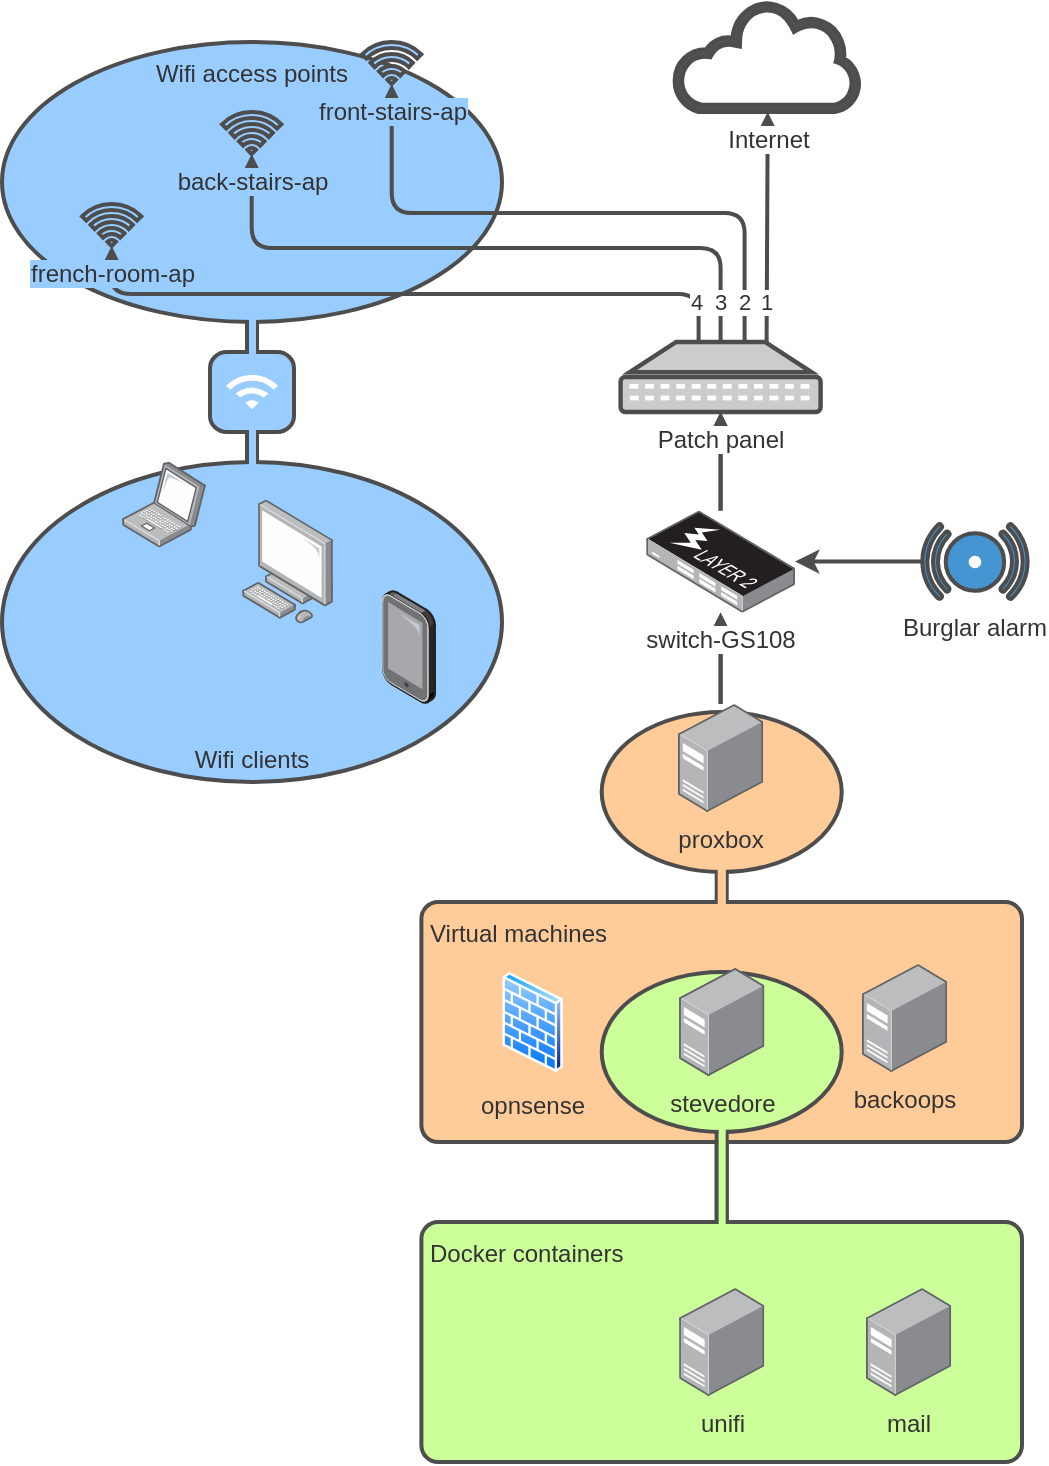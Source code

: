 <mxfile scale="1" border="20">
    <diagram id="A1W05tb5E-x1zZGbUSat" name="Page-1">
        <mxGraphModel dx="1236" dy="508" grid="0" gridSize="10" guides="1" tooltips="1" connect="1" arrows="1" fold="1" page="1" pageScale="1" pageWidth="827" pageHeight="1169" background="#ffffff" math="0" shadow="0">
            <root>
                <mxCell id="0"/>
                <mxCell id="1" parent="0"/>
                <mxCell id="70" value="" style="shape=link;endArrow=classic;html=1;shadow=0;labelBackgroundColor=#FFFFFF;strokeColor=#4D4D4D;strokeWidth=2;fontColor=#333333;sourcePerimeterSpacing=0;fillColor=#CCFF99;targetPerimeterSpacing=0;endSize=6;rounded=1;exitX=0.5;exitY=0;exitDx=0;exitDy=0;entryX=0.5;entryY=1;entryDx=0;entryDy=0;" edge="1" parent="1" source="44" target="48">
                    <mxGeometry width="50" height="50" relative="1" as="geometry">
                        <mxPoint x="164.7" y="211" as="sourcePoint"/>
                        <mxPoint x="164.7" y="196" as="targetPoint"/>
                    </mxGeometry>
                </mxCell>
                <mxCell id="63" value="" style="edgeStyle=none;shape=link;rounded=1;html=1;shadow=0;labelBackgroundColor=#FFFFFF;strokeColor=#4D4D4D;strokeWidth=2;fontColor=#333333;endArrow=none;endFill=0;endSize=6;sourcePerimeterSpacing=0;targetPerimeterSpacing=0;fillColor=#CCFF99;" edge="1" parent="1" source="27" target="34">
                    <mxGeometry relative="1" as="geometry"/>
                </mxCell>
                <mxCell id="27" value="Virtual machines" style="rounded=1;whiteSpace=wrap;html=1;labelPosition=center;verticalLabelPosition=middle;align=left;verticalAlign=top;arcSize=7;spacingTop=2;spacingLeft=2;fillColor=#FFCC99;fontColor=#333333;labelBackgroundColor=#FFCC99;strokeColor=#4D4D4D;strokeWidth=2;spacingBottom=2;spacingRight=2;points=[[0,0,0,0,0],[0,0.25,0,0,0],[0,0.5,0,0,0],[0,0.75,0,0,0],[0,1,0,0,0],[0.25,0,0,0,0],[0.25,1,0,0,0],[0.5,0,0,0,0],[0.5,0.04,0,0,0],[0.5,1,0,0,0],[0.75,0,0,0,0],[0.75,1,0,0,0],[1,0,0,0,0],[1,0.25,0,0,0],[1,0.5,0,0,0],[1,0.75,0,0,0],[1,1,0,0,0]];" vertex="1" parent="1">
                    <mxGeometry x="249.7" y="480" width="300.3" height="120" as="geometry"/>
                </mxCell>
                <mxCell id="57" value="" style="ellipse;whiteSpace=wrap;html=1;labelBackgroundColor=#99CCFF;strokeColor=#4D4D4D;strokeWidth=2;fontColor=#333333;fillColor=#CCFF99;points=[[0,0.5,0,0,0],[0.15,0.15,0,0,0],[0.15,0.85,0,0,0],[0.5,0,0,0,0],[0.5,0.96,0,0,0],[0.5,1,0,0,0],[0.85,0.15,0,0,0],[0.85,0.85,0,0,0],[1,0.5,0,0,0]];" vertex="1" parent="1">
                    <mxGeometry x="339.85" y="515" width="120" height="80" as="geometry"/>
                </mxCell>
                <mxCell id="56" value="" style="ellipse;whiteSpace=wrap;html=1;labelBackgroundColor=#99CCFF;strokeColor=#4D4D4D;strokeWidth=2;fontColor=#333333;fillColor=#FFCC99;points=[[0,0.5,0,0,0],[0.15,0.15,0,0,0],[0.15,0.85,0,0,0],[0.5,0,0,0,0],[0.5,0.96,0,0,0],[0.5,1,0,0,0],[0.85,0.15,0,0,0],[0.85,0.85,0,0,0],[1,0.5,0,0,0]];" vertex="1" parent="1">
                    <mxGeometry x="339.85" y="385" width="120" height="80" as="geometry"/>
                </mxCell>
                <mxCell id="48" value="Wifi access points" style="ellipse;whiteSpace=wrap;html=1;labelBackgroundColor=#99CCFF;strokeColor=#4D4D4D;fontColor=#333333;fillColor=#99CCFF;strokeWidth=2;align=center;verticalAlign=top;spacingTop=2;spacingLeft=2;spacingRight=2;spacingBottom=2;points=[[0,0.5,0,0,0],[0.15,0.15,0,0,0],[0.15,0.85,0,0,0],[0.5,0,0,0,0],[0.5,0.96,0,0,0],[0.5,1,0,0,0],[0.85,0.15,0,0,0],[0.85,0.85,0,0,0],[1,0.5,0,0,0]];" vertex="1" parent="1">
                    <mxGeometry x="40" y="50" width="250" height="140" as="geometry"/>
                </mxCell>
                <mxCell id="44" value="Wifi clients" style="ellipse;whiteSpace=wrap;html=1;labelBackgroundColor=#99CCFF;strokeColor=#4D4D4D;fontColor=#333333;fillColor=#99CCFF;strokeWidth=2;verticalAlign=bottom;spacingTop=2;spacingLeft=2;spacingBottom=2;spacingRight=2;points=[[0,0.5,0,0,0],[0.15,0.14,0,0,0],[0.15,0.86,0,0,0],[0.5,0,0,0,0],[0.5,0.04,0,0,0],[0.5,1,0,0,0],[0.85,0.14,0,0,0],[0.85,0.86,0,0,0],[1,0.5,0,0,0]];" vertex="1" parent="1">
                    <mxGeometry x="40" y="260" width="250" height="160" as="geometry"/>
                </mxCell>
                <mxCell id="15" value="1" style="edgeStyle=none;html=1;exitX=0.73;exitY=0;exitDx=0;exitDy=0;exitPerimeter=0;labelBackgroundColor=#FFFFFF;fontColor=#333333;strokeColor=#4D4D4D;strokeWidth=2;" parent="1" source="3" target="2" edge="1">
                    <mxGeometry x="-0.652" relative="1" as="geometry">
                        <mxPoint as="offset"/>
                    </mxGeometry>
                </mxCell>
                <mxCell id="16" value="2" style="edgeStyle=orthogonalEdgeStyle;html=1;exitX=0.62;exitY=0;exitDx=0;exitDy=0;exitPerimeter=0;labelBackgroundColor=#FFFFFF;strokeColor=#4D4D4D;fontColor=#333333;strokeWidth=2;" parent="1" source="3" target="6" edge="1">
                    <mxGeometry x="-0.87" relative="1" as="geometry">
                        <mxPoint as="offset"/>
                    </mxGeometry>
                </mxCell>
                <mxCell id="17" value="3" style="edgeStyle=orthogonalEdgeStyle;html=1;exitX=0.5;exitY=0;exitDx=0;exitDy=0;exitPerimeter=0;labelBackgroundColor=#FFFFFF;strokeColor=#4D4D4D;fontColor=#333333;strokeWidth=2;" parent="1" source="3" target="5" edge="1">
                    <mxGeometry x="-0.879" relative="1" as="geometry">
                        <mxPoint as="offset"/>
                    </mxGeometry>
                </mxCell>
                <mxCell id="18" value="4" style="edgeStyle=orthogonalEdgeStyle;html=1;exitX=0.39;exitY=0;exitDx=0;exitDy=0;exitPerimeter=0;labelBackgroundColor=#FFFFFF;strokeColor=#4D4D4D;fontColor=#333333;strokeWidth=2;" parent="1" source="3" target="4" edge="1">
                    <mxGeometry x="-0.884" y="1" relative="1" as="geometry">
                        <mxPoint as="offset"/>
                    </mxGeometry>
                </mxCell>
                <mxCell id="4" value="french-room-ap" style="html=1;verticalLabelPosition=bottom;align=center;labelBackgroundColor=#99CCFF;verticalAlign=top;strokeWidth=2;strokeColor=#4D4D4D;shadow=0;dashed=0;shape=mxgraph.ios7.icons.wifi;pointerEvents=1;fontColor=#333333;fillColor=#99CCFF;" parent="1" vertex="1">
                    <mxGeometry x="80" y="131" width="29.7" height="21" as="geometry"/>
                </mxCell>
                <mxCell id="5" value="back-stairs-ap" style="html=1;verticalLabelPosition=bottom;align=center;labelBackgroundColor=#99CCFF;verticalAlign=top;strokeWidth=2;strokeColor=#4D4D4D;shadow=0;dashed=0;shape=mxgraph.ios7.icons.wifi;pointerEvents=1;fontColor=#333333;fillColor=#99CCFF;" parent="1" vertex="1">
                    <mxGeometry x="150" y="85" width="29.7" height="21" as="geometry"/>
                </mxCell>
                <mxCell id="6" value="front-stairs-ap" style="html=1;verticalLabelPosition=bottom;align=center;labelBackgroundColor=#99CCFF;verticalAlign=top;strokeWidth=2;strokeColor=#4D4D4D;shadow=0;dashed=0;shape=mxgraph.ios7.icons.wifi;pointerEvents=1;fontColor=#333333;fillColor=#99CCFF;" parent="1" vertex="1">
                    <mxGeometry x="220" y="50" width="29.7" height="21" as="geometry"/>
                </mxCell>
                <mxCell id="28" value="" style="edgeStyle=none;html=1;labelBackgroundColor=#FFFFFF;fontColor=#333333;strokeColor=#4D4D4D;strokeWidth=2;" edge="1" parent="1" source="20" target="3">
                    <mxGeometry relative="1" as="geometry"/>
                </mxCell>
                <mxCell id="29" style="edgeStyle=none;html=1;entryX=0.5;entryY=1;entryDx=0;entryDy=0;entryPerimeter=0;labelBackgroundColor=#FFFFFF;fontColor=#333333;strokeColor=#4D4D4D;strokeWidth=2;" edge="1" parent="1" source="20" target="3">
                    <mxGeometry relative="1" as="geometry"/>
                </mxCell>
                <mxCell id="2" value="Internet" style="sketch=0;pointerEvents=1;shadow=0;dashed=0;html=1;strokeColor=#4D4D4D;fillColor=#505050;labelPosition=center;verticalLabelPosition=bottom;outlineConnect=0;verticalAlign=top;align=center;shape=mxgraph.office.clouds.cloud;labelBackgroundColor=#FFFFFF;fontColor=#333333;strokeWidth=2;" parent="1" vertex="1">
                    <mxGeometry x="376" y="30" width="94" height="55" as="geometry"/>
                </mxCell>
                <mxCell id="30" style="edgeStyle=none;html=1;labelBackgroundColor=#FFFFFF;fontColor=#333333;strokeColor=#4D4D4D;strokeWidth=2;" edge="1" parent="1" source="22" target="20">
                    <mxGeometry relative="1" as="geometry"/>
                </mxCell>
                <mxCell id="38" style="edgeStyle=none;html=1;labelBackgroundColor=#FFFFFF;fontColor=#333333;strokeColor=#4D4D4D;strokeWidth=2;" edge="1" parent="1" source="22" target="20">
                    <mxGeometry relative="1" as="geometry"/>
                </mxCell>
                <mxCell id="40" style="edgeStyle=none;html=1;labelBackgroundColor=#FFFFFF;fontColor=#333333;strokeColor=#4D4D4D;strokeWidth=2;" edge="1" parent="1" source="31" target="20">
                    <mxGeometry relative="1" as="geometry"/>
                </mxCell>
                <mxCell id="33" value="Docker containers" style="rounded=1;whiteSpace=wrap;html=1;labelPosition=center;verticalLabelPosition=middle;align=left;verticalAlign=top;arcSize=7;spacingTop=2;spacingLeft=2;fillColor=#CCFF99;fontColor=#333333;labelBackgroundColor=#CCFF99;strokeColor=#4D4D4D;strokeWidth=2;spacingBottom=2;spacingRight=2;points=[[0,0,0,0,0],[0,0.25,0,0,0],[0,0.5,0,0,0],[0,0.75,0,0,0],[0,1,0,0,0],[0.25,0,0,0,0],[0.25,1,0,0,0],[0.5,0,0,0,0],[0.5,0.04,0,0,0],[0.5,1,0,0,0],[0.75,0,0,0,0],[0.75,1,0,0,0],[1,0,0,0,0],[1,0.25,0,0,0],[1,0.5,0,0,0],[1,0.75,0,0,0],[1,1,0,0,0]];" vertex="1" parent="1">
                    <mxGeometry x="249.7" y="640" width="300.3" height="120" as="geometry"/>
                </mxCell>
                <mxCell id="34" value="unifi" style="points=[];aspect=fixed;html=1;align=center;shadow=0;dashed=0;image;image=img/lib/allied_telesis/computer_and_terminals/Server_Desktop.svg;fontColor=#333333;labelBackgroundColor=#CCFF99;strokeColor=#4D4D4D;strokeWidth=2;" vertex="1" parent="1">
                    <mxGeometry x="378.55" y="673" width="42.6" height="54" as="geometry"/>
                </mxCell>
                <mxCell id="35" value="mail" style="points=[];aspect=fixed;html=1;align=center;shadow=0;dashed=0;image;image=img/lib/allied_telesis/computer_and_terminals/Server_Desktop.svg;fontColor=#333333;labelBackgroundColor=#CCFF99;strokeColor=#4D4D4D;strokeWidth=2;" vertex="1" parent="1">
                    <mxGeometry x="472" y="673" width="42.6" height="54" as="geometry"/>
                </mxCell>
                <mxCell id="3" value="Patch panel" style="fontColor=#333333;verticalAlign=top;verticalLabelPosition=bottom;labelPosition=center;align=center;html=1;outlineConnect=0;fillColor=#CCCCCC;strokeColor=#4D4D4D;gradientColor=none;gradientDirection=north;strokeWidth=2;shape=mxgraph.networks.patch_panel;labelBackgroundColor=#FFFFFF;points=[[0.02,0.51,0,0,0],[0.02,0.97,0,0,0],[0.28,0,0,0,0],[0.39,0,0,0,0],[0.5,0,0,0,0],[0.5,1,0,0,0],[0.62,0,0,0,0],[0.73,0,0,0,0],[0.98,0.51,0,0,0],[0.98,0.97,0,0,0]];" parent="1" vertex="1">
                    <mxGeometry x="349.3" y="200" width="100" height="35" as="geometry"/>
                </mxCell>
                <mxCell id="20" value="switch-GS108" style="points=[];aspect=fixed;html=1;align=center;shadow=0;dashed=0;image;image=img/lib/allied_telesis/switch/Switch_24_port_L2_POE.svg;labelBackgroundColor=#FFFFFF;fontColor=#333333;strokeColor=#4D4D4D;strokeWidth=2;" parent="1" vertex="1">
                    <mxGeometry x="362.1" y="284.3" width="74.4" height="51" as="geometry"/>
                </mxCell>
                <mxCell id="22" value="proxbox" style="points=[];aspect=fixed;html=1;align=center;shadow=0;dashed=0;image;image=img/lib/allied_telesis/computer_and_terminals/Server_Desktop.svg;fontColor=#333333;labelBackgroundColor=#FFCC99;strokeColor=#4D4D4D;strokeWidth=2;" vertex="1" parent="1">
                    <mxGeometry x="378" y="381" width="42.6" height="54" as="geometry"/>
                </mxCell>
                <mxCell id="31" value="Burglar alarm" style="shadow=0;dashed=0;html=1;strokeColor=#4D4D4D;fillColor=#4495D1;labelPosition=center;verticalLabelPosition=bottom;verticalAlign=top;align=center;outlineConnect=0;shape=mxgraph.veeam.2d.alarm;labelBackgroundColor=#FFFFFF;fontColor=#333333;strokeWidth=2;" vertex="1" parent="1">
                    <mxGeometry x="500" y="291" width="52.8" height="37.6" as="geometry"/>
                </mxCell>
                <mxCell id="23" value="stevedore" style="points=[];aspect=fixed;html=1;align=center;shadow=0;dashed=0;image;image=img/lib/allied_telesis/computer_and_terminals/Server_Desktop.svg;fontColor=#333333;labelBackgroundColor=#FFCC99;strokeColor=#4D4D4D;strokeWidth=2;" vertex="1" parent="1">
                    <mxGeometry x="378.55" y="513" width="42.6" height="54" as="geometry"/>
                </mxCell>
                <mxCell id="24" value="backoops" style="points=[];aspect=fixed;html=1;align=center;shadow=0;dashed=0;image;image=img/lib/allied_telesis/computer_and_terminals/Server_Desktop.svg;fontColor=#333333;labelBackgroundColor=#FFCC99;strokeColor=#4D4D4D;strokeWidth=2;" vertex="1" parent="1">
                    <mxGeometry x="470" y="511" width="42.6" height="54" as="geometry"/>
                </mxCell>
                <mxCell id="26" value="opnsense" style="aspect=fixed;perimeter=ellipsePerimeter;html=1;align=center;shadow=0;dashed=0;spacingTop=3;image;image=img/lib/active_directory/firewall.svg;fontColor=#333333;labelBackgroundColor=#FFCC99;strokeColor=#4D4D4D;strokeWidth=2;" vertex="1" parent="1">
                    <mxGeometry x="290" y="515" width="30.5" height="50" as="geometry"/>
                </mxCell>
                <mxCell id="41" value="" style="points=[];aspect=fixed;html=1;align=center;shadow=0;dashed=0;image;image=img/lib/allied_telesis/computer_and_terminals/Personal_Computer.svg;labelBackgroundColor=#99CCFF;strokeColor=#4D4D4D;fontColor=#333333;fillColor=#99CCFF;strokeWidth=2;" vertex="1" parent="1">
                    <mxGeometry x="160" y="278.9" width="45.6" height="61.8" as="geometry"/>
                </mxCell>
                <mxCell id="42" value="" style="points=[];aspect=fixed;html=1;align=center;shadow=0;dashed=0;image;image=img/lib/allied_telesis/computer_and_terminals/Laptop.svg;labelBackgroundColor=#99CCFF;strokeColor=#4D4D4D;fontColor=#333333;fillColor=#99CCFF;strokeWidth=2;" vertex="1" parent="1">
                    <mxGeometry x="100" y="260" width="42" height="42.6" as="geometry"/>
                </mxCell>
                <mxCell id="43" value="" style="points=[];aspect=fixed;html=1;align=center;shadow=0;dashed=0;image;image=img/lib/allied_telesis/computer_and_terminals/Tablet.svg;labelBackgroundColor=#99CCFF;strokeColor=#4D4D4D;fontColor=#333333;fillColor=#99CCFF;strokeWidth=2;" vertex="1" parent="1">
                    <mxGeometry x="230" y="324" width="27" height="57" as="geometry"/>
                </mxCell>
                <mxCell id="62" value="" style="shape=link;endArrow=classic;html=1;shadow=0;labelBackgroundColor=#FFFFFF;strokeColor=#4D4D4D;strokeWidth=2;fontColor=#333333;sourcePerimeterSpacing=0;fillColor=#CCFF99;entryX=0.5;entryY=1;entryDx=0;entryDy=0;targetPerimeterSpacing=0;endSize=6;rounded=1;" edge="1" parent="1" source="33" target="57">
                    <mxGeometry width="50" height="50" relative="1" as="geometry">
                        <mxPoint x="616" y="617" as="sourcePoint"/>
                        <mxPoint x="666" y="567" as="targetPoint"/>
                    </mxGeometry>
                </mxCell>
                <mxCell id="64" value="" style="shape=link;endArrow=classic;html=1;shadow=0;labelBackgroundColor=#FFFFFF;strokeColor=#4D4D4D;strokeWidth=2;fontColor=#333333;sourcePerimeterSpacing=0;fillColor=#CCFF99;targetPerimeterSpacing=0;endSize=6;rounded=1;exitX=0.5;exitY=0;exitDx=0;exitDy=0;exitPerimeter=0;entryX=0.5;entryY=1;entryDx=0;entryDy=0;entryPerimeter=0;" edge="1" parent="1" source="27" target="56">
                    <mxGeometry width="50" height="50" relative="1" as="geometry">
                        <mxPoint x="383.0" y="502" as="sourcePoint"/>
                        <mxPoint x="399" y="465" as="targetPoint"/>
                    </mxGeometry>
                </mxCell>
                <mxCell id="65" value="" style="endArrow=none;html=1;shadow=0;labelBackgroundColor=#FFFFFF;strokeColor=#FFCC99;strokeWidth=4;fontColor=#333333;sourcePerimeterSpacing=0;entryX=0.5;entryY=0.96;entryDx=0;entryDy=0;entryPerimeter=0;exitX=0.5;exitY=0.04;exitDx=0;exitDy=0;exitPerimeter=0;" edge="1" parent="1" source="27" target="56">
                    <mxGeometry width="50" height="50" relative="1" as="geometry">
                        <mxPoint x="409.85" y="496.0" as="sourcePoint"/>
                        <mxPoint x="409.85" y="443.0" as="targetPoint"/>
                    </mxGeometry>
                </mxCell>
                <mxCell id="61" value="" style="endArrow=none;html=1;shadow=0;labelBackgroundColor=#FFFFFF;strokeColor=#CCFF99;strokeWidth=3.5;fontColor=#333333;sourcePerimeterSpacing=0;entryX=0.5;entryY=0.96;entryDx=0;entryDy=0;entryPerimeter=0;exitX=0.5;exitY=0.04;exitDx=0;exitDy=0;exitPerimeter=0;" edge="1" parent="1" source="33" target="57">
                    <mxGeometry width="50" height="50" relative="1" as="geometry">
                        <mxPoint x="649" y="687" as="sourcePoint"/>
                        <mxPoint x="400" y="593" as="targetPoint"/>
                    </mxGeometry>
                </mxCell>
                <mxCell id="66" value="" style="endArrow=none;html=1;shadow=0;labelBackgroundColor=#FFFFFF;strokeColor=#FFCC99;strokeWidth=3.5;fontColor=#333333;sourcePerimeterSpacing=0;entryX=0.5;entryY=0.96;entryDx=0;entryDy=0;entryPerimeter=0;exitX=0.5;exitY=0.04;exitDx=0;exitDy=0;exitPerimeter=0;" edge="1" parent="1">
                    <mxGeometry width="50" height="50" relative="1" as="geometry">
                        <mxPoint x="399.74" y="484.8" as="sourcePoint"/>
                        <mxPoint x="399.74" y="461.8" as="targetPoint"/>
                    </mxGeometry>
                </mxCell>
                <mxCell id="67" value="stevedore" style="points=[];aspect=fixed;html=1;align=center;shadow=0;dashed=0;image;image=img/lib/allied_telesis/computer_and_terminals/Server_Desktop.svg;fontColor=#333333;labelBackgroundColor=#CCFF99;strokeColor=#4D4D4D;strokeWidth=2;" vertex="1" parent="1">
                    <mxGeometry x="378.55" y="513" width="42.6" height="54" as="geometry"/>
                </mxCell>
                <mxCell id="68" value="opnsense" style="aspect=fixed;perimeter=ellipsePerimeter;html=1;align=center;shadow=0;dashed=0;spacingTop=3;image;image=img/lib/active_directory/firewall.svg;fontColor=#333333;labelBackgroundColor=#FFCC99;strokeColor=#4D4D4D;strokeWidth=2;" vertex="1" parent="1">
                    <mxGeometry x="290" y="515" width="30.5" height="50" as="geometry"/>
                </mxCell>
                <mxCell id="47" value="" style="html=1;strokeWidth=2;shadow=0;dashed=0;shape=mxgraph.ios7.misc.wifi;fillColor=#99CCFF;strokeColor=#4D4D4D;buttonText=;strokeColor2=#222222;fontColor=#222222;fontSize=8;verticalLabelPosition=bottom;verticalAlign=top;align=center;sketch=0;labelBackgroundColor=none;points=[[0.5,0.05,0,0,0],[0.5,0.96,0,0,0]];" vertex="1" parent="1">
                    <mxGeometry x="144" y="205" width="42" height="40" as="geometry"/>
                </mxCell>
                <mxCell id="69" value="" style="endArrow=none;html=1;shadow=0;labelBackgroundColor=#FFFFFF;strokeColor=#99CCFF;strokeWidth=3.5;fontColor=#333333;sourcePerimeterSpacing=0;entryX=0.5;entryY=0.96;entryDx=0;entryDy=0;entryPerimeter=0;exitX=0.5;exitY=0.04;exitDx=0;exitDy=0;exitPerimeter=0;" edge="1" parent="1" source="47" target="48">
                    <mxGeometry width="50" height="50" relative="1" as="geometry">
                        <mxPoint x="164.85" y="252.0" as="sourcePoint"/>
                        <mxPoint x="164.85" y="229.0" as="targetPoint"/>
                    </mxGeometry>
                </mxCell>
                <mxCell id="72" value="" style="endArrow=none;html=1;shadow=0;labelBackgroundColor=#FFFFFF;strokeColor=#99CCFF;strokeWidth=3.5;fontColor=#333333;sourcePerimeterSpacing=0;entryX=0.5;entryY=0.96;entryDx=0;entryDy=0;entryPerimeter=0;exitX=0.5;exitY=0.04;exitDx=0;exitDy=0;exitPerimeter=0;" edge="1" parent="1" source="44" target="47">
                    <mxGeometry width="50" height="50" relative="1" as="geometry">
                        <mxPoint x="173" y="270.2" as="sourcePoint"/>
                        <mxPoint x="173" y="248.0" as="targetPoint"/>
                    </mxGeometry>
                </mxCell>
            </root>
        </mxGraphModel>
    </diagram>
</mxfile>
